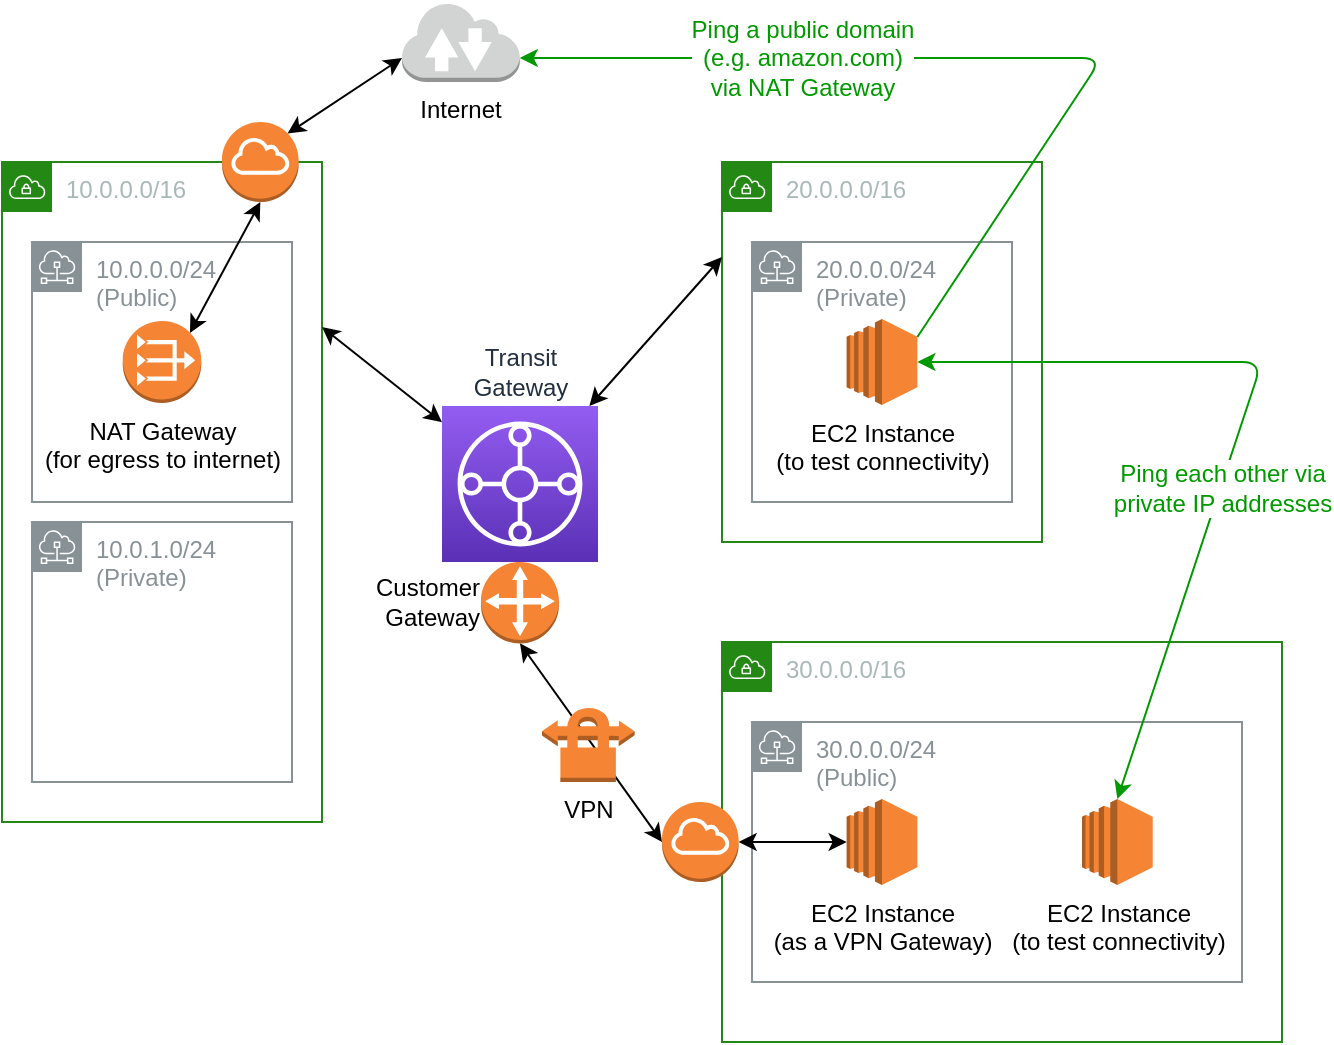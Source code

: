 <mxfile version="12.4.8" type="device"><diagram id="OqzbVEPNzwyBpP0zabMc" name="Page-1"><mxGraphModel dx="1144" dy="1155" grid="1" gridSize="10" guides="1" tooltips="1" connect="1" arrows="1" fold="1" page="1" pageScale="1" pageWidth="1169" pageHeight="827" math="0" shadow="0"><root><mxCell id="0"/><mxCell id="1" parent="0"/><mxCell id="QJLEjxQa33_Ssh9a26h0-4" value="&lt;div&gt;Transit&lt;/div&gt;&lt;div&gt;Gateway&lt;/div&gt;" style="outlineConnect=0;fontColor=#232F3E;gradientColor=#945DF2;gradientDirection=north;fillColor=#5A30B5;strokeColor=#ffffff;dashed=0;verticalLabelPosition=top;verticalAlign=bottom;align=center;html=1;fontSize=12;fontStyle=0;aspect=fixed;shape=mxgraph.aws4.resourceIcon;resIcon=mxgraph.aws4.transit_gateway;labelPosition=center;" parent="1" vertex="1"><mxGeometry x="300" y="282" width="78" height="78" as="geometry"/></mxCell><mxCell id="QJLEjxQa33_Ssh9a26h0-5" value="10.0.0.0/16" style="points=[[0,0],[0.25,0],[0.5,0],[0.75,0],[1,0],[1,0.25],[1,0.5],[1,0.75],[1,1],[0.75,1],[0.5,1],[0.25,1],[0,1],[0,0.75],[0,0.5],[0,0.25]];outlineConnect=0;gradientColor=none;html=1;whiteSpace=wrap;fontSize=12;fontStyle=0;shape=mxgraph.aws4.group;grIcon=mxgraph.aws4.group_vpc;strokeColor=#248814;fillColor=none;verticalAlign=top;align=left;spacingLeft=30;fontColor=#AAB7B8;dashed=0;" parent="1" vertex="1"><mxGeometry x="80" y="160" width="160" height="330" as="geometry"/></mxCell><mxCell id="QJLEjxQa33_Ssh9a26h0-6" value="20.0.0.0/16" style="points=[[0,0],[0.25,0],[0.5,0],[0.75,0],[1,0],[1,0.25],[1,0.5],[1,0.75],[1,1],[0.75,1],[0.5,1],[0.25,1],[0,1],[0,0.75],[0,0.5],[0,0.25]];outlineConnect=0;gradientColor=none;html=1;whiteSpace=wrap;fontSize=12;fontStyle=0;shape=mxgraph.aws4.group;grIcon=mxgraph.aws4.group_vpc;strokeColor=#248814;fillColor=none;verticalAlign=top;align=left;spacingLeft=30;fontColor=#AAB7B8;dashed=0;" parent="1" vertex="1"><mxGeometry x="440" y="160" width="160" height="190" as="geometry"/></mxCell><mxCell id="QJLEjxQa33_Ssh9a26h0-7" value="&lt;div&gt;10.0.0.0/24&lt;/div&gt;&lt;div&gt;(Public)&lt;br&gt;&lt;/div&gt;" style="outlineConnect=0;gradientColor=none;html=1;whiteSpace=wrap;fontSize=12;fontStyle=0;shape=mxgraph.aws4.group;grIcon=mxgraph.aws4.group_subnet;strokeColor=#879196;fillColor=none;verticalAlign=top;align=left;spacingLeft=30;fontColor=#879196;dashed=0;" parent="1" vertex="1"><mxGeometry x="95" y="200" width="130" height="130" as="geometry"/></mxCell><mxCell id="QJLEjxQa33_Ssh9a26h0-8" value="&lt;div&gt;10.0.1.0/24&lt;/div&gt;&lt;div&gt;(Private)&lt;br&gt;&lt;/div&gt;" style="outlineConnect=0;gradientColor=none;html=1;whiteSpace=wrap;fontSize=12;fontStyle=0;shape=mxgraph.aws4.group;grIcon=mxgraph.aws4.group_subnet;strokeColor=#879196;fillColor=none;verticalAlign=top;align=left;spacingLeft=30;fontColor=#879196;dashed=0;" parent="1" vertex="1"><mxGeometry x="95" y="340" width="130" height="130" as="geometry"/></mxCell><mxCell id="QJLEjxQa33_Ssh9a26h0-9" value="" style="outlineConnect=0;dashed=0;verticalLabelPosition=bottom;verticalAlign=top;align=center;html=1;shape=mxgraph.aws3.internet_gateway;fillColor=#F58534;gradientColor=none;" parent="1" vertex="1"><mxGeometry x="190" y="140" width="38.33" height="40" as="geometry"/></mxCell><mxCell id="QJLEjxQa33_Ssh9a26h0-10" value="&lt;div&gt;20.0.0.0/24&lt;/div&gt;&lt;div&gt;(Private)&lt;br&gt;&lt;/div&gt;" style="outlineConnect=0;gradientColor=none;html=1;whiteSpace=wrap;fontSize=12;fontStyle=0;shape=mxgraph.aws4.group;grIcon=mxgraph.aws4.group_subnet;strokeColor=#879196;fillColor=none;verticalAlign=top;align=left;spacingLeft=30;fontColor=#879196;dashed=0;" parent="1" vertex="1"><mxGeometry x="455" y="200" width="130" height="130" as="geometry"/></mxCell><mxCell id="QJLEjxQa33_Ssh9a26h0-12" value="30.0.0.0/16" style="points=[[0,0],[0.25,0],[0.5,0],[0.75,0],[1,0],[1,0.25],[1,0.5],[1,0.75],[1,1],[0.75,1],[0.5,1],[0.25,1],[0,1],[0,0.75],[0,0.5],[0,0.25]];outlineConnect=0;gradientColor=none;html=1;whiteSpace=wrap;fontSize=12;fontStyle=0;shape=mxgraph.aws4.group;grIcon=mxgraph.aws4.group_vpc;strokeColor=#248814;fillColor=none;verticalAlign=top;align=left;spacingLeft=30;fontColor=#AAB7B8;dashed=0;" parent="1" vertex="1"><mxGeometry x="440" y="400" width="280" height="200" as="geometry"/></mxCell><mxCell id="QJLEjxQa33_Ssh9a26h0-13" value="&lt;div&gt;30.0.0.0/24&lt;/div&gt;&lt;div&gt;(Public)&lt;br&gt;&lt;/div&gt;" style="outlineConnect=0;gradientColor=none;html=1;whiteSpace=wrap;fontSize=12;fontStyle=0;shape=mxgraph.aws4.group;grIcon=mxgraph.aws4.group_subnet;strokeColor=#879196;fillColor=none;verticalAlign=top;align=left;spacingLeft=30;fontColor=#879196;dashed=0;" parent="1" vertex="1"><mxGeometry x="455" y="440" width="245" height="130" as="geometry"/></mxCell><mxCell id="QJLEjxQa33_Ssh9a26h0-15" value="" style="endArrow=classic;startArrow=classic;html=1;exitX=1;exitY=0.25;exitDx=0;exitDy=0;" parent="1" source="QJLEjxQa33_Ssh9a26h0-5" target="QJLEjxQa33_Ssh9a26h0-4" edge="1"><mxGeometry width="50" height="50" relative="1" as="geometry"><mxPoint x="300" y="180" as="sourcePoint"/><mxPoint x="350" y="130" as="targetPoint"/></mxGeometry></mxCell><mxCell id="QJLEjxQa33_Ssh9a26h0-16" value="" style="endArrow=classic;startArrow=classic;html=1;entryX=0;entryY=0.25;entryDx=0;entryDy=0;" parent="1" source="QJLEjxQa33_Ssh9a26h0-4" target="QJLEjxQa33_Ssh9a26h0-6" edge="1"><mxGeometry width="50" height="50" relative="1" as="geometry"><mxPoint x="330" y="220" as="sourcePoint"/><mxPoint x="380" y="170" as="targetPoint"/></mxGeometry></mxCell><mxCell id="QJLEjxQa33_Ssh9a26h0-22" value="&lt;div&gt;NAT Gateway&lt;/div&gt;&lt;div&gt;(for egress to internet)&lt;br&gt;&lt;/div&gt;" style="outlineConnect=0;dashed=0;verticalLabelPosition=bottom;verticalAlign=top;align=center;html=1;shape=mxgraph.aws3.vpc_nat_gateway;fillColor=#F58534;gradientColor=none;" parent="1" vertex="1"><mxGeometry x="140.36" y="239.5" width="39.29" height="41" as="geometry"/></mxCell><mxCell id="QJLEjxQa33_Ssh9a26h0-23" value="Internet" style="outlineConnect=0;dashed=0;verticalLabelPosition=bottom;verticalAlign=top;align=center;html=1;shape=mxgraph.aws3.internet_2;fillColor=#D2D3D3;gradientColor=none;labelPosition=center;" parent="1" vertex="1"><mxGeometry x="280" y="80" width="58.89" height="40" as="geometry"/></mxCell><mxCell id="QJLEjxQa33_Ssh9a26h0-24" value="" style="endArrow=classic;startArrow=classic;html=1;exitX=0.855;exitY=0.145;exitDx=0;exitDy=0;exitPerimeter=0;entryX=0.5;entryY=1;entryDx=0;entryDy=0;entryPerimeter=0;" parent="1" source="QJLEjxQa33_Ssh9a26h0-22" target="QJLEjxQa33_Ssh9a26h0-9" edge="1"><mxGeometry width="50" height="50" relative="1" as="geometry"><mxPoint x="280" y="140" as="sourcePoint"/><mxPoint x="330" y="90" as="targetPoint"/></mxGeometry></mxCell><mxCell id="QJLEjxQa33_Ssh9a26h0-25" value="" style="endArrow=classic;startArrow=classic;html=1;exitX=0.855;exitY=0.145;exitDx=0;exitDy=0;exitPerimeter=0;entryX=0;entryY=0.7;entryDx=0;entryDy=0;entryPerimeter=0;" parent="1" source="QJLEjxQa33_Ssh9a26h0-9" target="QJLEjxQa33_Ssh9a26h0-23" edge="1"><mxGeometry width="50" height="50" relative="1" as="geometry"><mxPoint x="260.003" y="165.445" as="sourcePoint"/><mxPoint x="285.215" y="100" as="targetPoint"/></mxGeometry></mxCell><mxCell id="QJLEjxQa33_Ssh9a26h0-26" value="&lt;div&gt;EC2 Instance&lt;/div&gt;&lt;div&gt;(to test connectivity)&lt;br&gt;&lt;/div&gt;" style="outlineConnect=0;dashed=0;verticalLabelPosition=bottom;verticalAlign=top;align=center;html=1;shape=mxgraph.aws3.ec2;fillColor=#F58534;gradientColor=none;" parent="1" vertex="1"><mxGeometry x="502.32" y="238.5" width="35.37" height="43" as="geometry"/></mxCell><mxCell id="4BEjw69-2io8UZFLQgEW-2" value="&lt;div&gt;Customer&lt;/div&gt;&lt;div&gt;Gateway&lt;br&gt;&lt;/div&gt;" style="outlineConnect=0;dashed=0;verticalLabelPosition=middle;verticalAlign=middle;align=right;html=1;shape=mxgraph.aws3.customer_gateway;fillColor=#F58534;gradientColor=none;labelPosition=left;" parent="1" vertex="1"><mxGeometry x="319.5" y="360.0" width="39" height="40.7" as="geometry"/></mxCell><mxCell id="7T_8yyxU2kbu492uOPEz-1" value="&lt;div&gt;EC2 Instance&lt;/div&gt;&lt;div&gt;(as a VPN Gateway)&lt;br&gt;&lt;/div&gt;" style="outlineConnect=0;dashed=0;verticalLabelPosition=bottom;verticalAlign=top;align=center;html=1;shape=mxgraph.aws3.ec2;fillColor=#F58534;gradientColor=none;" parent="1" vertex="1"><mxGeometry x="502.32" y="478.5" width="35.37" height="43" as="geometry"/></mxCell><mxCell id="hZYkTdlPPCNwB57SEE4_-1" value="&lt;div&gt;EC2 Instance&lt;/div&gt;&lt;div&gt;(to test connectivity)&lt;br&gt;&lt;/div&gt;" style="outlineConnect=0;dashed=0;verticalLabelPosition=bottom;verticalAlign=top;align=center;html=1;shape=mxgraph.aws3.ec2;fillColor=#F58534;gradientColor=none;" parent="1" vertex="1"><mxGeometry x="620" y="478.5" width="35.37" height="43" as="geometry"/></mxCell><mxCell id="hZYkTdlPPCNwB57SEE4_-4" value="" style="endArrow=classic;startArrow=classic;html=1;exitX=0.5;exitY=0;exitDx=0;exitDy=0;exitPerimeter=0;strokeColor=#009900;" parent="1" source="hZYkTdlPPCNwB57SEE4_-1" target="QJLEjxQa33_Ssh9a26h0-26" edge="1"><mxGeometry width="50" height="50" relative="1" as="geometry"><mxPoint x="680" y="370" as="sourcePoint"/><mxPoint x="730" y="320" as="targetPoint"/><Array as="points"><mxPoint x="710" y="260"/></Array></mxGeometry></mxCell><mxCell id="hZYkTdlPPCNwB57SEE4_-5" value="&lt;div&gt;Ping each other via&lt;/div&gt;&lt;div&gt;private IP addresses&lt;/div&gt;" style="text;html=1;align=center;verticalAlign=middle;resizable=0;points=[];labelBackgroundColor=#ffffff;fontColor=#009900;" parent="hZYkTdlPPCNwB57SEE4_-4" vertex="1" connectable="0"><mxGeometry x="-0.185" y="-1" relative="1" as="geometry"><mxPoint as="offset"/></mxGeometry></mxCell><mxCell id="hZYkTdlPPCNwB57SEE4_-7" value="" style="outlineConnect=0;dashed=0;verticalLabelPosition=bottom;verticalAlign=top;align=center;html=1;shape=mxgraph.aws3.internet_gateway;fillColor=#F58534;gradientColor=none;" parent="1" vertex="1"><mxGeometry x="410.0" y="480" width="38.33" height="40" as="geometry"/></mxCell><mxCell id="hZYkTdlPPCNwB57SEE4_-8" value="" style="endArrow=classic;startArrow=classic;html=1;entryX=0;entryY=0.5;entryDx=0;entryDy=0;entryPerimeter=0;exitX=0.5;exitY=1;exitDx=0;exitDy=0;exitPerimeter=0;" parent="1" source="4BEjw69-2io8UZFLQgEW-2" target="hZYkTdlPPCNwB57SEE4_-7" edge="1"><mxGeometry width="50" height="50" relative="1" as="geometry"><mxPoint x="330" y="630" as="sourcePoint"/><mxPoint x="380" y="580" as="targetPoint"/></mxGeometry></mxCell><mxCell id="hZYkTdlPPCNwB57SEE4_-9" value="" style="endArrow=classic;startArrow=classic;html=1;entryX=0;entryY=0.5;entryDx=0;entryDy=0;entryPerimeter=0;exitX=1;exitY=0.5;exitDx=0;exitDy=0;exitPerimeter=0;" parent="1" source="hZYkTdlPPCNwB57SEE4_-7" target="7T_8yyxU2kbu492uOPEz-1" edge="1"><mxGeometry width="50" height="50" relative="1" as="geometry"><mxPoint x="410" y="680" as="sourcePoint"/><mxPoint x="460" y="630" as="targetPoint"/></mxGeometry></mxCell><mxCell id="QJLEjxQa33_Ssh9a26h0-18" value="VPN" style="outlineConnect=0;dashed=0;verticalLabelPosition=bottom;verticalAlign=top;align=center;html=1;shape=mxgraph.aws3.vpn_connection;fillColor=#F58534;gradientColor=none;" parent="1" vertex="1"><mxGeometry x="350" y="432" width="46.31" height="38" as="geometry"/></mxCell><mxCell id="hZYkTdlPPCNwB57SEE4_-14" value="&lt;div style=&quot;font-size: 12px;&quot;&gt;Ping a public domain&lt;/div&gt;&lt;div style=&quot;font-size: 12px;&quot;&gt;(e.g. amazon.com)&lt;/div&gt;&lt;div style=&quot;font-size: 12px;&quot;&gt;via NAT Gateway&lt;br style=&quot;font-size: 12px;&quot;&gt;&lt;/div&gt;" style="endArrow=classic;html=1;strokeColor=#009900;fontColor=#009900;entryX=1;entryY=0.7;entryDx=0;entryDy=0;entryPerimeter=0;exitX=1;exitY=0.21;exitDx=0;exitDy=0;exitPerimeter=0;fontSize=12;" parent="1" source="QJLEjxQa33_Ssh9a26h0-26" target="QJLEjxQa33_Ssh9a26h0-23" edge="1"><mxGeometry x="0.384" width="50" height="50" relative="1" as="geometry"><mxPoint x="570" y="140" as="sourcePoint"/><mxPoint x="620" y="90" as="targetPoint"/><Array as="points"><mxPoint x="630" y="108"/></Array><mxPoint as="offset"/></mxGeometry></mxCell></root></mxGraphModel></diagram></mxfile>